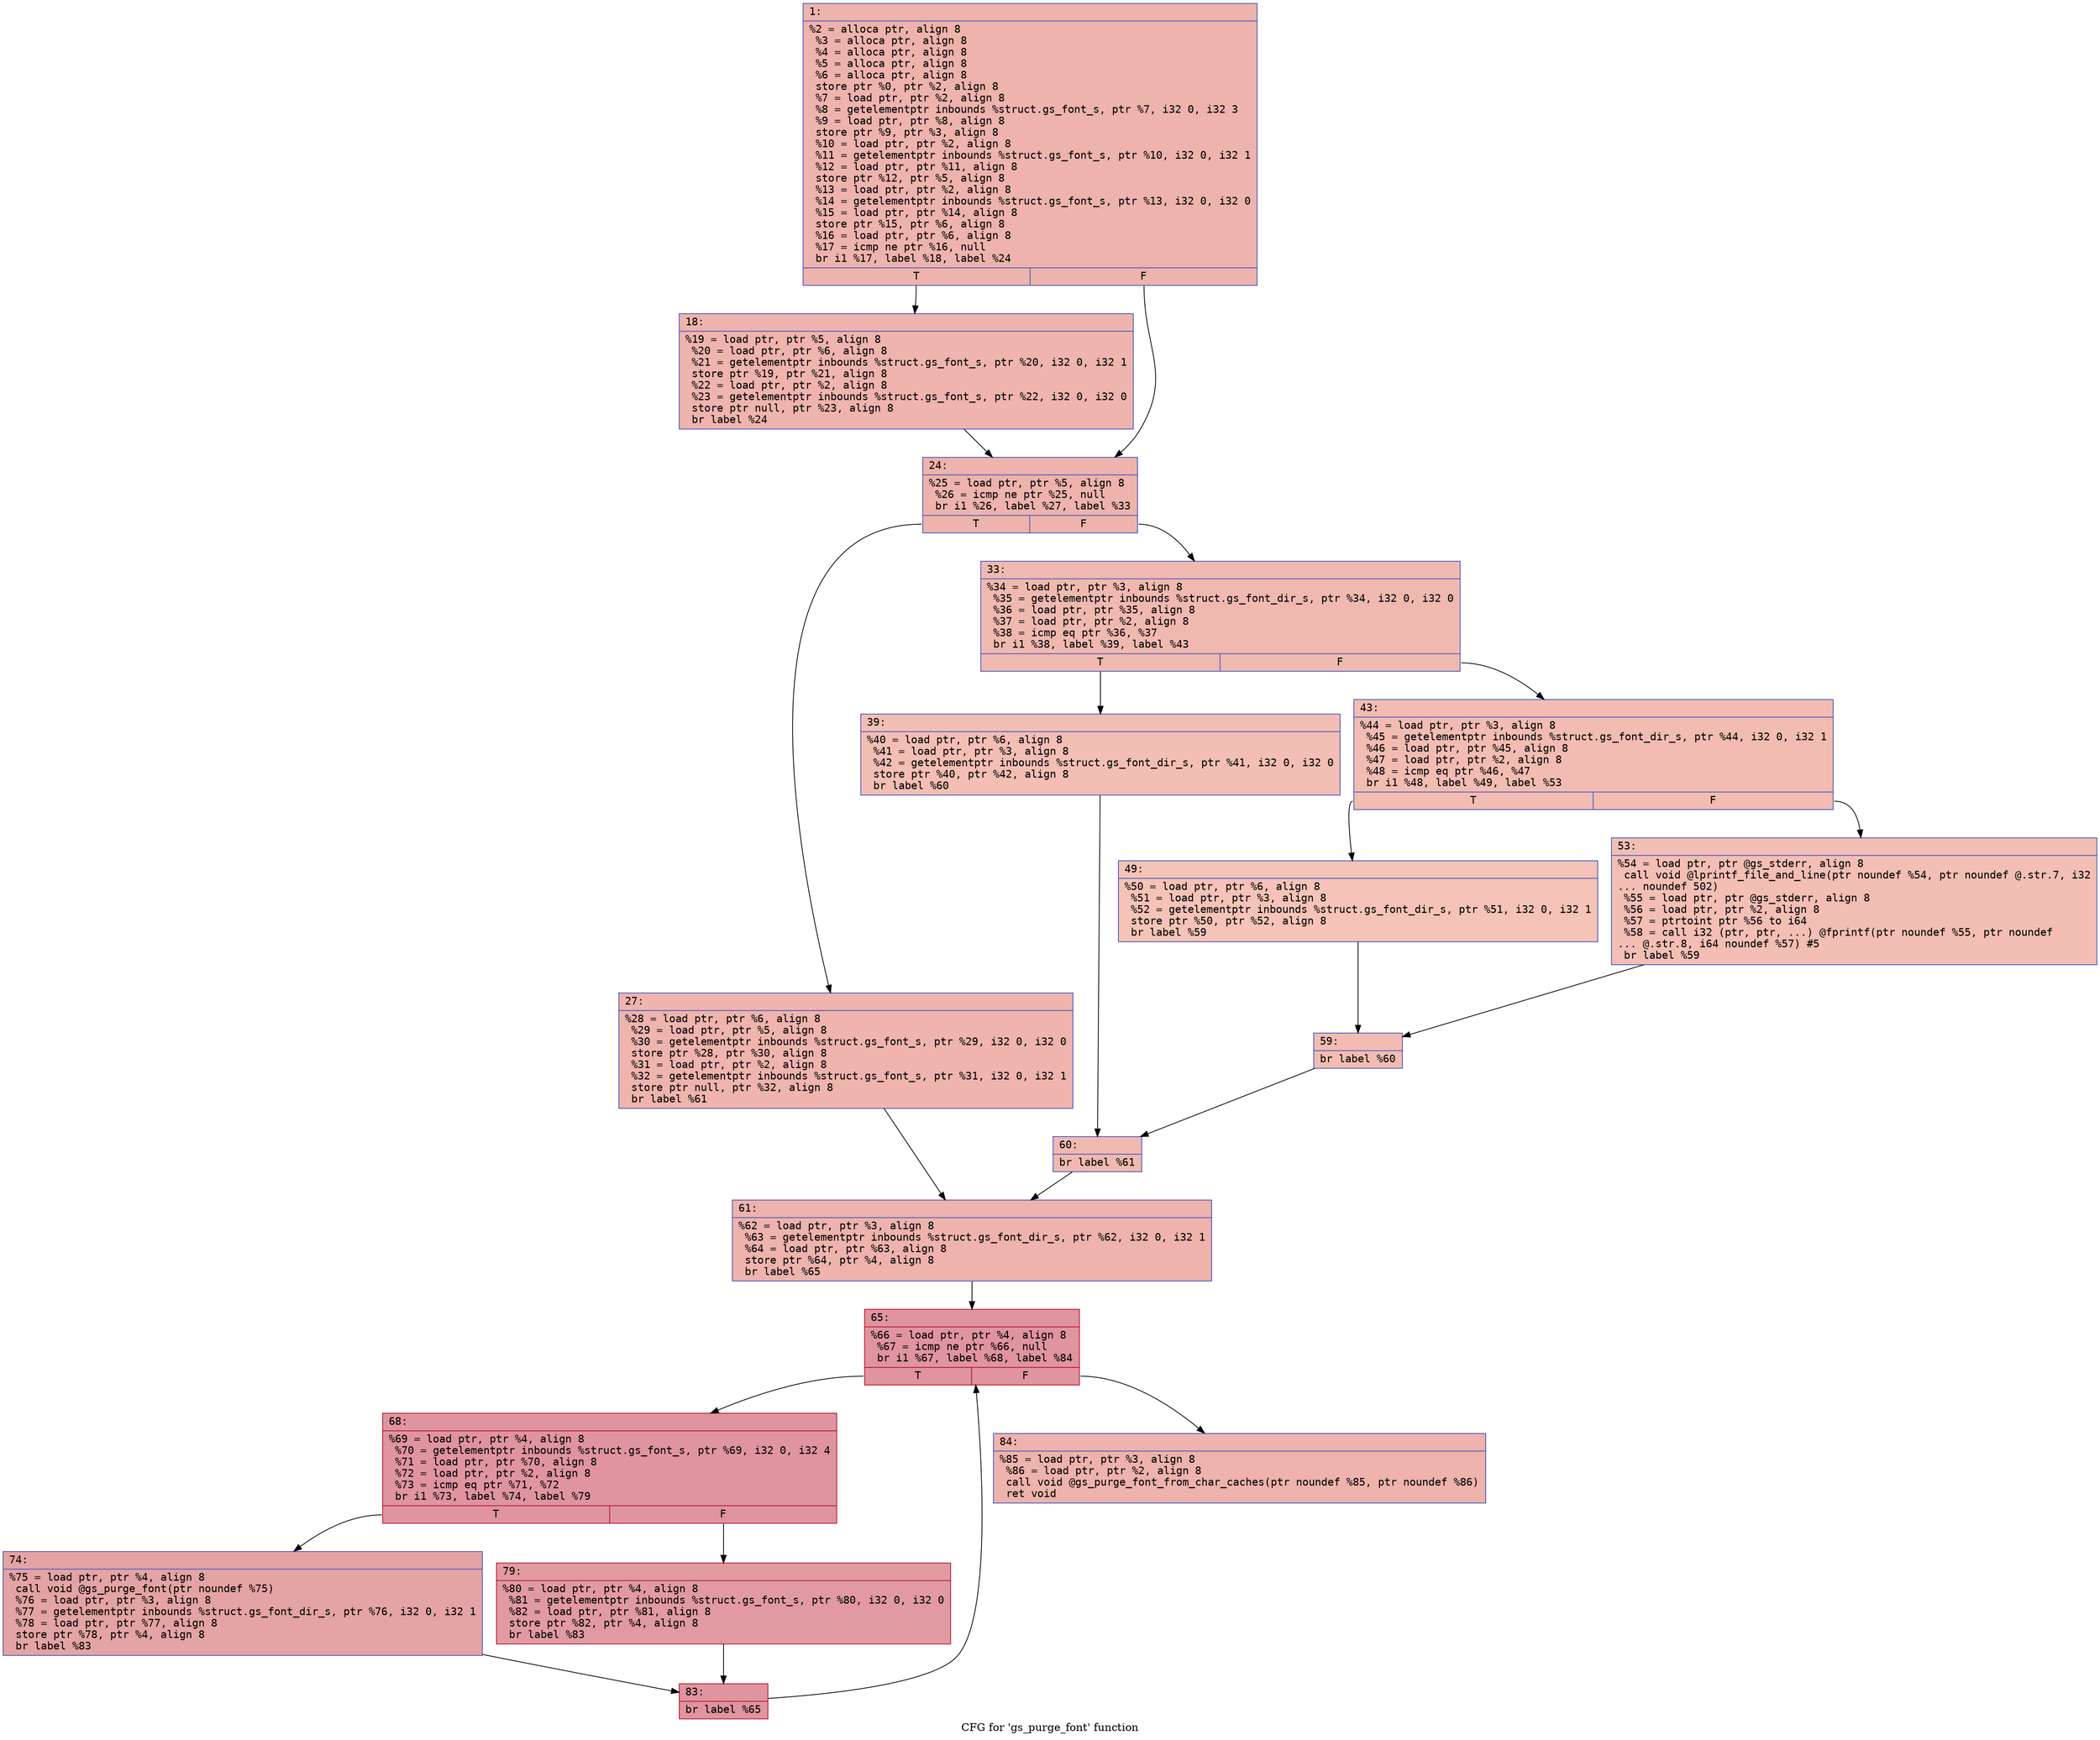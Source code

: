 digraph "CFG for 'gs_purge_font' function" {
	label="CFG for 'gs_purge_font' function";

	Node0x600002011450 [shape=record,color="#3d50c3ff", style=filled, fillcolor="#d6524470" fontname="Courier",label="{1:\l|  %2 = alloca ptr, align 8\l  %3 = alloca ptr, align 8\l  %4 = alloca ptr, align 8\l  %5 = alloca ptr, align 8\l  %6 = alloca ptr, align 8\l  store ptr %0, ptr %2, align 8\l  %7 = load ptr, ptr %2, align 8\l  %8 = getelementptr inbounds %struct.gs_font_s, ptr %7, i32 0, i32 3\l  %9 = load ptr, ptr %8, align 8\l  store ptr %9, ptr %3, align 8\l  %10 = load ptr, ptr %2, align 8\l  %11 = getelementptr inbounds %struct.gs_font_s, ptr %10, i32 0, i32 1\l  %12 = load ptr, ptr %11, align 8\l  store ptr %12, ptr %5, align 8\l  %13 = load ptr, ptr %2, align 8\l  %14 = getelementptr inbounds %struct.gs_font_s, ptr %13, i32 0, i32 0\l  %15 = load ptr, ptr %14, align 8\l  store ptr %15, ptr %6, align 8\l  %16 = load ptr, ptr %6, align 8\l  %17 = icmp ne ptr %16, null\l  br i1 %17, label %18, label %24\l|{<s0>T|<s1>F}}"];
	Node0x600002011450:s0 -> Node0x6000020114a0[tooltip="1 -> 18\nProbability 62.50%" ];
	Node0x600002011450:s1 -> Node0x6000020114f0[tooltip="1 -> 24\nProbability 37.50%" ];
	Node0x6000020114a0 [shape=record,color="#3d50c3ff", style=filled, fillcolor="#d8564670" fontname="Courier",label="{18:\l|  %19 = load ptr, ptr %5, align 8\l  %20 = load ptr, ptr %6, align 8\l  %21 = getelementptr inbounds %struct.gs_font_s, ptr %20, i32 0, i32 1\l  store ptr %19, ptr %21, align 8\l  %22 = load ptr, ptr %2, align 8\l  %23 = getelementptr inbounds %struct.gs_font_s, ptr %22, i32 0, i32 0\l  store ptr null, ptr %23, align 8\l  br label %24\l}"];
	Node0x6000020114a0 -> Node0x6000020114f0[tooltip="18 -> 24\nProbability 100.00%" ];
	Node0x6000020114f0 [shape=record,color="#3d50c3ff", style=filled, fillcolor="#d6524470" fontname="Courier",label="{24:\l|  %25 = load ptr, ptr %5, align 8\l  %26 = icmp ne ptr %25, null\l  br i1 %26, label %27, label %33\l|{<s0>T|<s1>F}}"];
	Node0x6000020114f0:s0 -> Node0x600002011540[tooltip="24 -> 27\nProbability 62.50%" ];
	Node0x6000020114f0:s1 -> Node0x600002011590[tooltip="24 -> 33\nProbability 37.50%" ];
	Node0x600002011540 [shape=record,color="#3d50c3ff", style=filled, fillcolor="#d8564670" fontname="Courier",label="{27:\l|  %28 = load ptr, ptr %6, align 8\l  %29 = load ptr, ptr %5, align 8\l  %30 = getelementptr inbounds %struct.gs_font_s, ptr %29, i32 0, i32 0\l  store ptr %28, ptr %30, align 8\l  %31 = load ptr, ptr %2, align 8\l  %32 = getelementptr inbounds %struct.gs_font_s, ptr %31, i32 0, i32 1\l  store ptr null, ptr %32, align 8\l  br label %61\l}"];
	Node0x600002011540 -> Node0x6000020117c0[tooltip="27 -> 61\nProbability 100.00%" ];
	Node0x600002011590 [shape=record,color="#3d50c3ff", style=filled, fillcolor="#de614d70" fontname="Courier",label="{33:\l|  %34 = load ptr, ptr %3, align 8\l  %35 = getelementptr inbounds %struct.gs_font_dir_s, ptr %34, i32 0, i32 0\l  %36 = load ptr, ptr %35, align 8\l  %37 = load ptr, ptr %2, align 8\l  %38 = icmp eq ptr %36, %37\l  br i1 %38, label %39, label %43\l|{<s0>T|<s1>F}}"];
	Node0x600002011590:s0 -> Node0x6000020115e0[tooltip="33 -> 39\nProbability 37.50%" ];
	Node0x600002011590:s1 -> Node0x600002011630[tooltip="33 -> 43\nProbability 62.50%" ];
	Node0x6000020115e0 [shape=record,color="#3d50c3ff", style=filled, fillcolor="#e36c5570" fontname="Courier",label="{39:\l|  %40 = load ptr, ptr %6, align 8\l  %41 = load ptr, ptr %3, align 8\l  %42 = getelementptr inbounds %struct.gs_font_dir_s, ptr %41, i32 0, i32 0\l  store ptr %40, ptr %42, align 8\l  br label %60\l}"];
	Node0x6000020115e0 -> Node0x600002011770[tooltip="39 -> 60\nProbability 100.00%" ];
	Node0x600002011630 [shape=record,color="#3d50c3ff", style=filled, fillcolor="#e1675170" fontname="Courier",label="{43:\l|  %44 = load ptr, ptr %3, align 8\l  %45 = getelementptr inbounds %struct.gs_font_dir_s, ptr %44, i32 0, i32 1\l  %46 = load ptr, ptr %45, align 8\l  %47 = load ptr, ptr %2, align 8\l  %48 = icmp eq ptr %46, %47\l  br i1 %48, label %49, label %53\l|{<s0>T|<s1>F}}"];
	Node0x600002011630:s0 -> Node0x600002011680[tooltip="43 -> 49\nProbability 37.50%" ];
	Node0x600002011630:s1 -> Node0x6000020116d0[tooltip="43 -> 53\nProbability 62.50%" ];
	Node0x600002011680 [shape=record,color="#3d50c3ff", style=filled, fillcolor="#e8765c70" fontname="Courier",label="{49:\l|  %50 = load ptr, ptr %6, align 8\l  %51 = load ptr, ptr %3, align 8\l  %52 = getelementptr inbounds %struct.gs_font_dir_s, ptr %51, i32 0, i32 1\l  store ptr %50, ptr %52, align 8\l  br label %59\l}"];
	Node0x600002011680 -> Node0x600002011720[tooltip="49 -> 59\nProbability 100.00%" ];
	Node0x6000020116d0 [shape=record,color="#3d50c3ff", style=filled, fillcolor="#e36c5570" fontname="Courier",label="{53:\l|  %54 = load ptr, ptr @gs_stderr, align 8\l  call void @lprintf_file_and_line(ptr noundef %54, ptr noundef @.str.7, i32\l... noundef 502)\l  %55 = load ptr, ptr @gs_stderr, align 8\l  %56 = load ptr, ptr %2, align 8\l  %57 = ptrtoint ptr %56 to i64\l  %58 = call i32 (ptr, ptr, ...) @fprintf(ptr noundef %55, ptr noundef\l... @.str.8, i64 noundef %57) #5\l  br label %59\l}"];
	Node0x6000020116d0 -> Node0x600002011720[tooltip="53 -> 59\nProbability 100.00%" ];
	Node0x600002011720 [shape=record,color="#3d50c3ff", style=filled, fillcolor="#e1675170" fontname="Courier",label="{59:\l|  br label %60\l}"];
	Node0x600002011720 -> Node0x600002011770[tooltip="59 -> 60\nProbability 100.00%" ];
	Node0x600002011770 [shape=record,color="#3d50c3ff", style=filled, fillcolor="#de614d70" fontname="Courier",label="{60:\l|  br label %61\l}"];
	Node0x600002011770 -> Node0x6000020117c0[tooltip="60 -> 61\nProbability 100.00%" ];
	Node0x6000020117c0 [shape=record,color="#3d50c3ff", style=filled, fillcolor="#d6524470" fontname="Courier",label="{61:\l|  %62 = load ptr, ptr %3, align 8\l  %63 = getelementptr inbounds %struct.gs_font_dir_s, ptr %62, i32 0, i32 1\l  %64 = load ptr, ptr %63, align 8\l  store ptr %64, ptr %4, align 8\l  br label %65\l}"];
	Node0x6000020117c0 -> Node0x600002011810[tooltip="61 -> 65\nProbability 100.00%" ];
	Node0x600002011810 [shape=record,color="#b70d28ff", style=filled, fillcolor="#b70d2870" fontname="Courier",label="{65:\l|  %66 = load ptr, ptr %4, align 8\l  %67 = icmp ne ptr %66, null\l  br i1 %67, label %68, label %84\l|{<s0>T|<s1>F}}"];
	Node0x600002011810:s0 -> Node0x600002011860[tooltip="65 -> 68\nProbability 96.88%" ];
	Node0x600002011810:s1 -> Node0x6000020119a0[tooltip="65 -> 84\nProbability 3.12%" ];
	Node0x600002011860 [shape=record,color="#b70d28ff", style=filled, fillcolor="#b70d2870" fontname="Courier",label="{68:\l|  %69 = load ptr, ptr %4, align 8\l  %70 = getelementptr inbounds %struct.gs_font_s, ptr %69, i32 0, i32 4\l  %71 = load ptr, ptr %70, align 8\l  %72 = load ptr, ptr %2, align 8\l  %73 = icmp eq ptr %71, %72\l  br i1 %73, label %74, label %79\l|{<s0>T|<s1>F}}"];
	Node0x600002011860:s0 -> Node0x6000020118b0[tooltip="68 -> 74\nProbability 37.50%" ];
	Node0x600002011860:s1 -> Node0x600002011900[tooltip="68 -> 79\nProbability 62.50%" ];
	Node0x6000020118b0 [shape=record,color="#3d50c3ff", style=filled, fillcolor="#c32e3170" fontname="Courier",label="{74:\l|  %75 = load ptr, ptr %4, align 8\l  call void @gs_purge_font(ptr noundef %75)\l  %76 = load ptr, ptr %3, align 8\l  %77 = getelementptr inbounds %struct.gs_font_dir_s, ptr %76, i32 0, i32 1\l  %78 = load ptr, ptr %77, align 8\l  store ptr %78, ptr %4, align 8\l  br label %83\l}"];
	Node0x6000020118b0 -> Node0x600002011950[tooltip="74 -> 83\nProbability 100.00%" ];
	Node0x600002011900 [shape=record,color="#b70d28ff", style=filled, fillcolor="#bb1b2c70" fontname="Courier",label="{79:\l|  %80 = load ptr, ptr %4, align 8\l  %81 = getelementptr inbounds %struct.gs_font_s, ptr %80, i32 0, i32 0\l  %82 = load ptr, ptr %81, align 8\l  store ptr %82, ptr %4, align 8\l  br label %83\l}"];
	Node0x600002011900 -> Node0x600002011950[tooltip="79 -> 83\nProbability 100.00%" ];
	Node0x600002011950 [shape=record,color="#b70d28ff", style=filled, fillcolor="#b70d2870" fontname="Courier",label="{83:\l|  br label %65\l}"];
	Node0x600002011950 -> Node0x600002011810[tooltip="83 -> 65\nProbability 100.00%" ];
	Node0x6000020119a0 [shape=record,color="#3d50c3ff", style=filled, fillcolor="#d6524470" fontname="Courier",label="{84:\l|  %85 = load ptr, ptr %3, align 8\l  %86 = load ptr, ptr %2, align 8\l  call void @gs_purge_font_from_char_caches(ptr noundef %85, ptr noundef %86)\l  ret void\l}"];
}
